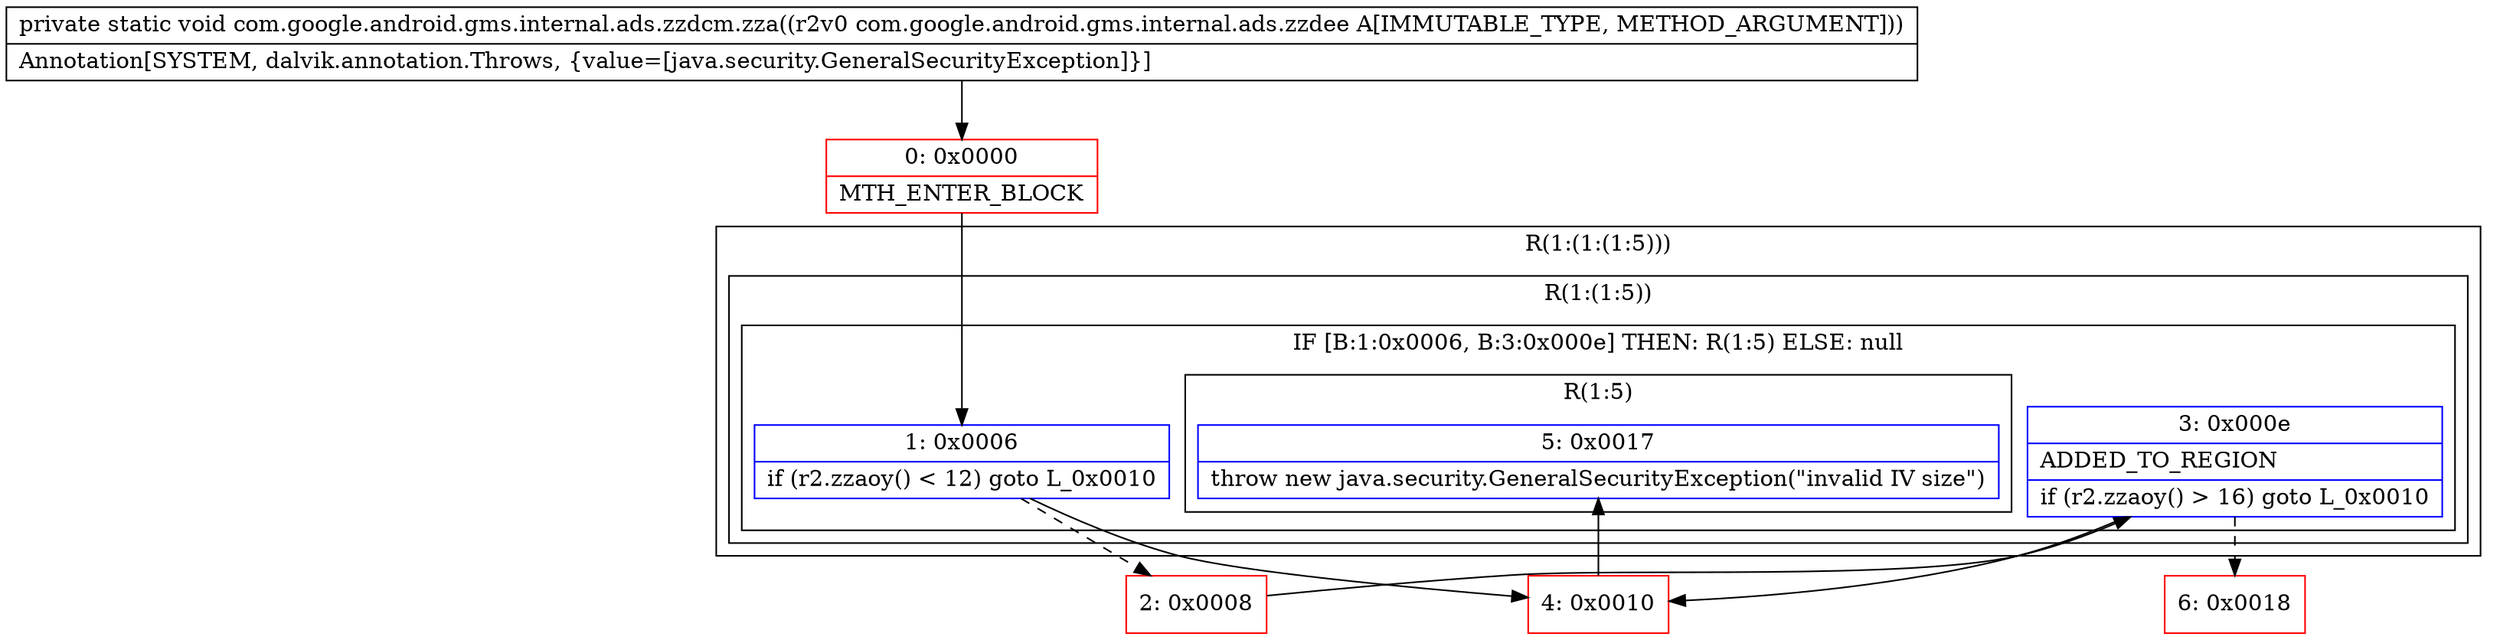 digraph "CFG forcom.google.android.gms.internal.ads.zzdcm.zza(Lcom\/google\/android\/gms\/internal\/ads\/zzdee;)V" {
subgraph cluster_Region_1188711702 {
label = "R(1:(1:(1:5)))";
node [shape=record,color=blue];
subgraph cluster_Region_483418213 {
label = "R(1:(1:5))";
node [shape=record,color=blue];
subgraph cluster_IfRegion_573059616 {
label = "IF [B:1:0x0006, B:3:0x000e] THEN: R(1:5) ELSE: null";
node [shape=record,color=blue];
Node_1 [shape=record,label="{1\:\ 0x0006|if (r2.zzaoy() \< 12) goto L_0x0010\l}"];
Node_3 [shape=record,label="{3\:\ 0x000e|ADDED_TO_REGION\l|if (r2.zzaoy() \> 16) goto L_0x0010\l}"];
subgraph cluster_Region_1376898037 {
label = "R(1:5)";
node [shape=record,color=blue];
Node_5 [shape=record,label="{5\:\ 0x0017|throw new java.security.GeneralSecurityException(\"invalid IV size\")\l}"];
}
}
}
}
Node_0 [shape=record,color=red,label="{0\:\ 0x0000|MTH_ENTER_BLOCK\l}"];
Node_2 [shape=record,color=red,label="{2\:\ 0x0008}"];
Node_4 [shape=record,color=red,label="{4\:\ 0x0010}"];
Node_6 [shape=record,color=red,label="{6\:\ 0x0018}"];
MethodNode[shape=record,label="{private static void com.google.android.gms.internal.ads.zzdcm.zza((r2v0 com.google.android.gms.internal.ads.zzdee A[IMMUTABLE_TYPE, METHOD_ARGUMENT]))  | Annotation[SYSTEM, dalvik.annotation.Throws, \{value=[java.security.GeneralSecurityException]\}]\l}"];
MethodNode -> Node_0;
Node_1 -> Node_2[style=dashed];
Node_1 -> Node_4;
Node_3 -> Node_4;
Node_3 -> Node_6[style=dashed];
Node_0 -> Node_1;
Node_2 -> Node_3;
Node_4 -> Node_5;
}

